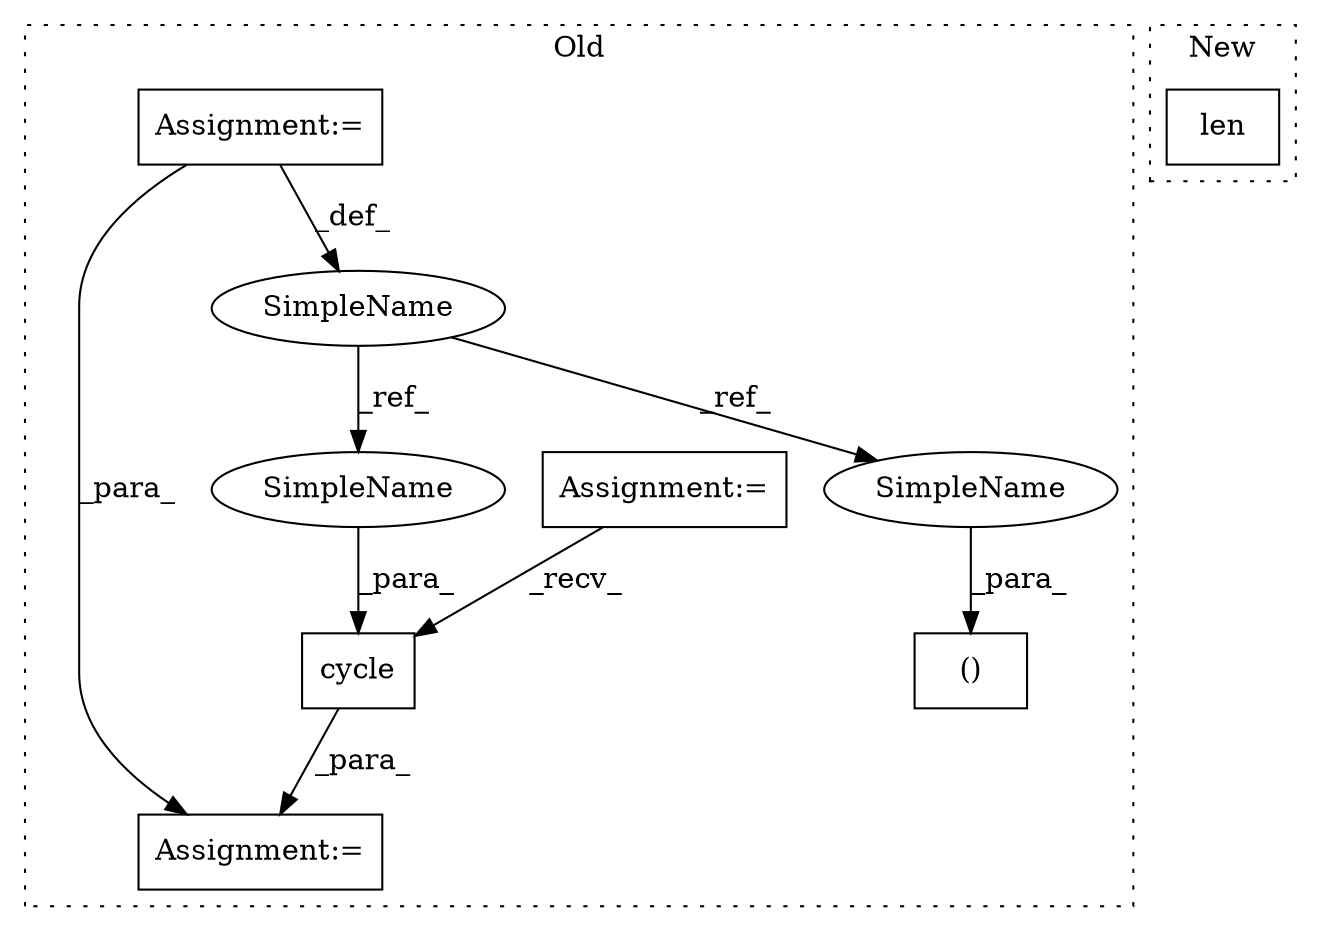 digraph G {
subgraph cluster0 {
1 [label="cycle" a="32" s="11784,11803" l="6,1" shape="box"];
3 [label="Assignment:=" a="7" s="11773" l="1" shape="box"];
4 [label="SimpleName" a="42" s="11230" l="13" shape="ellipse"];
5 [label="()" a="106" s="11577" l="41" shape="box"];
6 [label="Assignment:=" a="7" s="11230" l="13" shape="box"];
7 [label="Assignment:=" a="7" s="11427" l="9" shape="box"];
8 [label="SimpleName" a="42" s="11790" l="13" shape="ellipse"];
9 [label="SimpleName" a="42" s="11577" l="13" shape="ellipse"];
label = "Old";
style="dotted";
}
subgraph cluster1 {
2 [label="len" a="32" s="11915,11934" l="4,1" shape="box"];
label = "New";
style="dotted";
}
1 -> 3 [label="_para_"];
4 -> 8 [label="_ref_"];
4 -> 9 [label="_ref_"];
6 -> 4 [label="_def_"];
6 -> 3 [label="_para_"];
7 -> 1 [label="_recv_"];
8 -> 1 [label="_para_"];
9 -> 5 [label="_para_"];
}